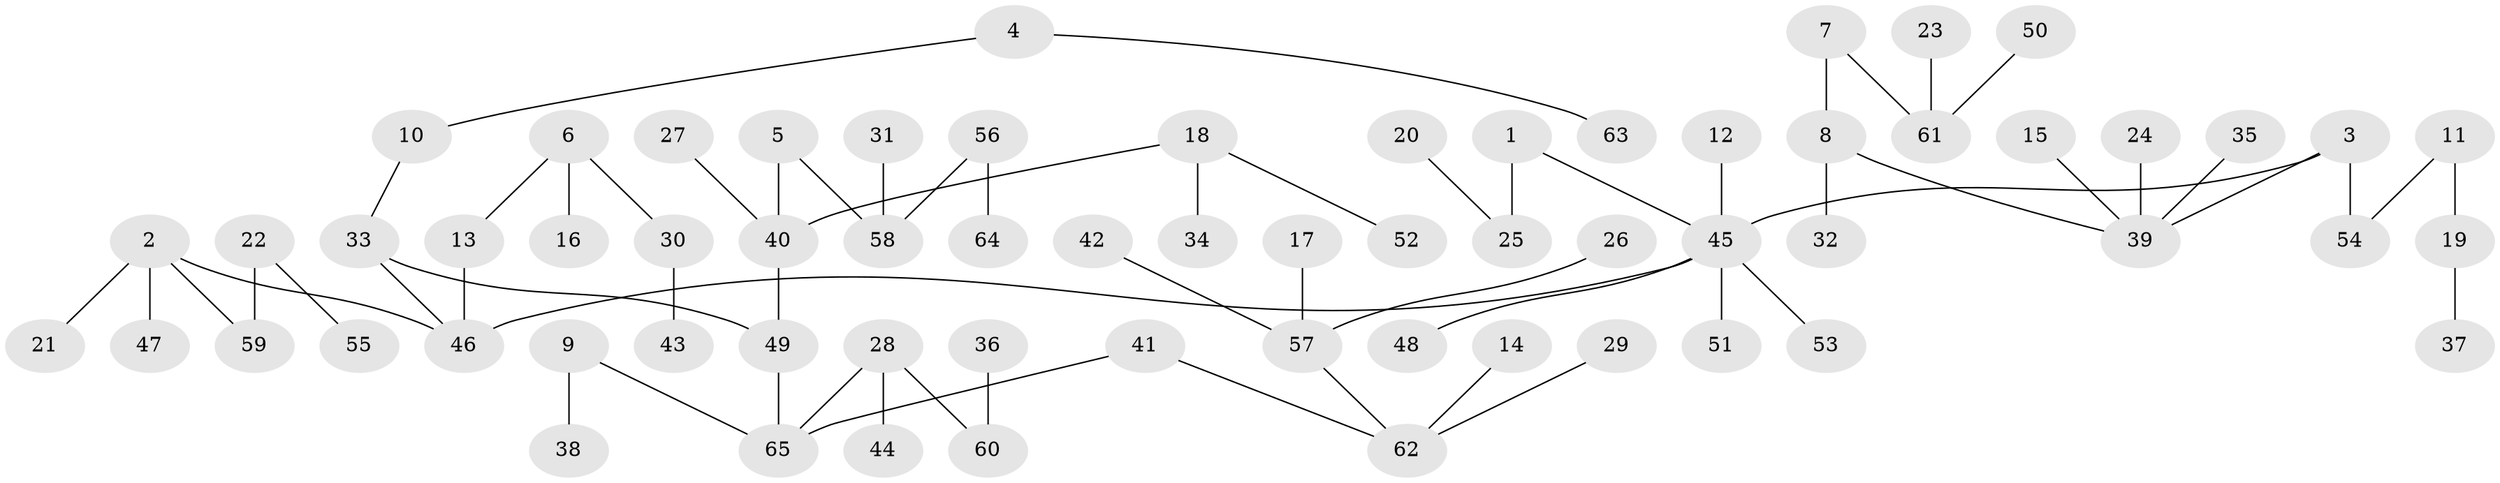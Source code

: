 // original degree distribution, {6: 0.023076923076923078, 5: 0.038461538461538464, 8: 0.007692307692307693, 4: 0.05384615384615385, 2: 0.23846153846153847, 1: 0.5076923076923077, 3: 0.13076923076923078}
// Generated by graph-tools (version 1.1) at 2025/02/03/09/25 03:02:21]
// undirected, 65 vertices, 64 edges
graph export_dot {
graph [start="1"]
  node [color=gray90,style=filled];
  1;
  2;
  3;
  4;
  5;
  6;
  7;
  8;
  9;
  10;
  11;
  12;
  13;
  14;
  15;
  16;
  17;
  18;
  19;
  20;
  21;
  22;
  23;
  24;
  25;
  26;
  27;
  28;
  29;
  30;
  31;
  32;
  33;
  34;
  35;
  36;
  37;
  38;
  39;
  40;
  41;
  42;
  43;
  44;
  45;
  46;
  47;
  48;
  49;
  50;
  51;
  52;
  53;
  54;
  55;
  56;
  57;
  58;
  59;
  60;
  61;
  62;
  63;
  64;
  65;
  1 -- 25 [weight=1.0];
  1 -- 45 [weight=1.0];
  2 -- 21 [weight=1.0];
  2 -- 46 [weight=1.0];
  2 -- 47 [weight=1.0];
  2 -- 59 [weight=1.0];
  3 -- 39 [weight=1.0];
  3 -- 45 [weight=1.0];
  3 -- 54 [weight=1.0];
  4 -- 10 [weight=1.0];
  4 -- 63 [weight=1.0];
  5 -- 40 [weight=1.0];
  5 -- 58 [weight=1.0];
  6 -- 13 [weight=1.0];
  6 -- 16 [weight=1.0];
  6 -- 30 [weight=1.0];
  7 -- 8 [weight=1.0];
  7 -- 61 [weight=1.0];
  8 -- 32 [weight=1.0];
  8 -- 39 [weight=1.0];
  9 -- 38 [weight=1.0];
  9 -- 65 [weight=1.0];
  10 -- 33 [weight=1.0];
  11 -- 19 [weight=1.0];
  11 -- 54 [weight=1.0];
  12 -- 45 [weight=1.0];
  13 -- 46 [weight=1.0];
  14 -- 62 [weight=1.0];
  15 -- 39 [weight=1.0];
  17 -- 57 [weight=1.0];
  18 -- 34 [weight=1.0];
  18 -- 40 [weight=1.0];
  18 -- 52 [weight=1.0];
  19 -- 37 [weight=1.0];
  20 -- 25 [weight=1.0];
  22 -- 55 [weight=1.0];
  22 -- 59 [weight=1.0];
  23 -- 61 [weight=1.0];
  24 -- 39 [weight=1.0];
  26 -- 57 [weight=1.0];
  27 -- 40 [weight=1.0];
  28 -- 44 [weight=1.0];
  28 -- 60 [weight=1.0];
  28 -- 65 [weight=1.0];
  29 -- 62 [weight=1.0];
  30 -- 43 [weight=1.0];
  31 -- 58 [weight=1.0];
  33 -- 46 [weight=1.0];
  33 -- 49 [weight=1.0];
  35 -- 39 [weight=1.0];
  36 -- 60 [weight=1.0];
  40 -- 49 [weight=1.0];
  41 -- 62 [weight=1.0];
  41 -- 65 [weight=1.0];
  42 -- 57 [weight=1.0];
  45 -- 46 [weight=1.0];
  45 -- 48 [weight=1.0];
  45 -- 51 [weight=1.0];
  45 -- 53 [weight=1.0];
  49 -- 65 [weight=1.0];
  50 -- 61 [weight=1.0];
  56 -- 58 [weight=1.0];
  56 -- 64 [weight=1.0];
  57 -- 62 [weight=1.0];
}
